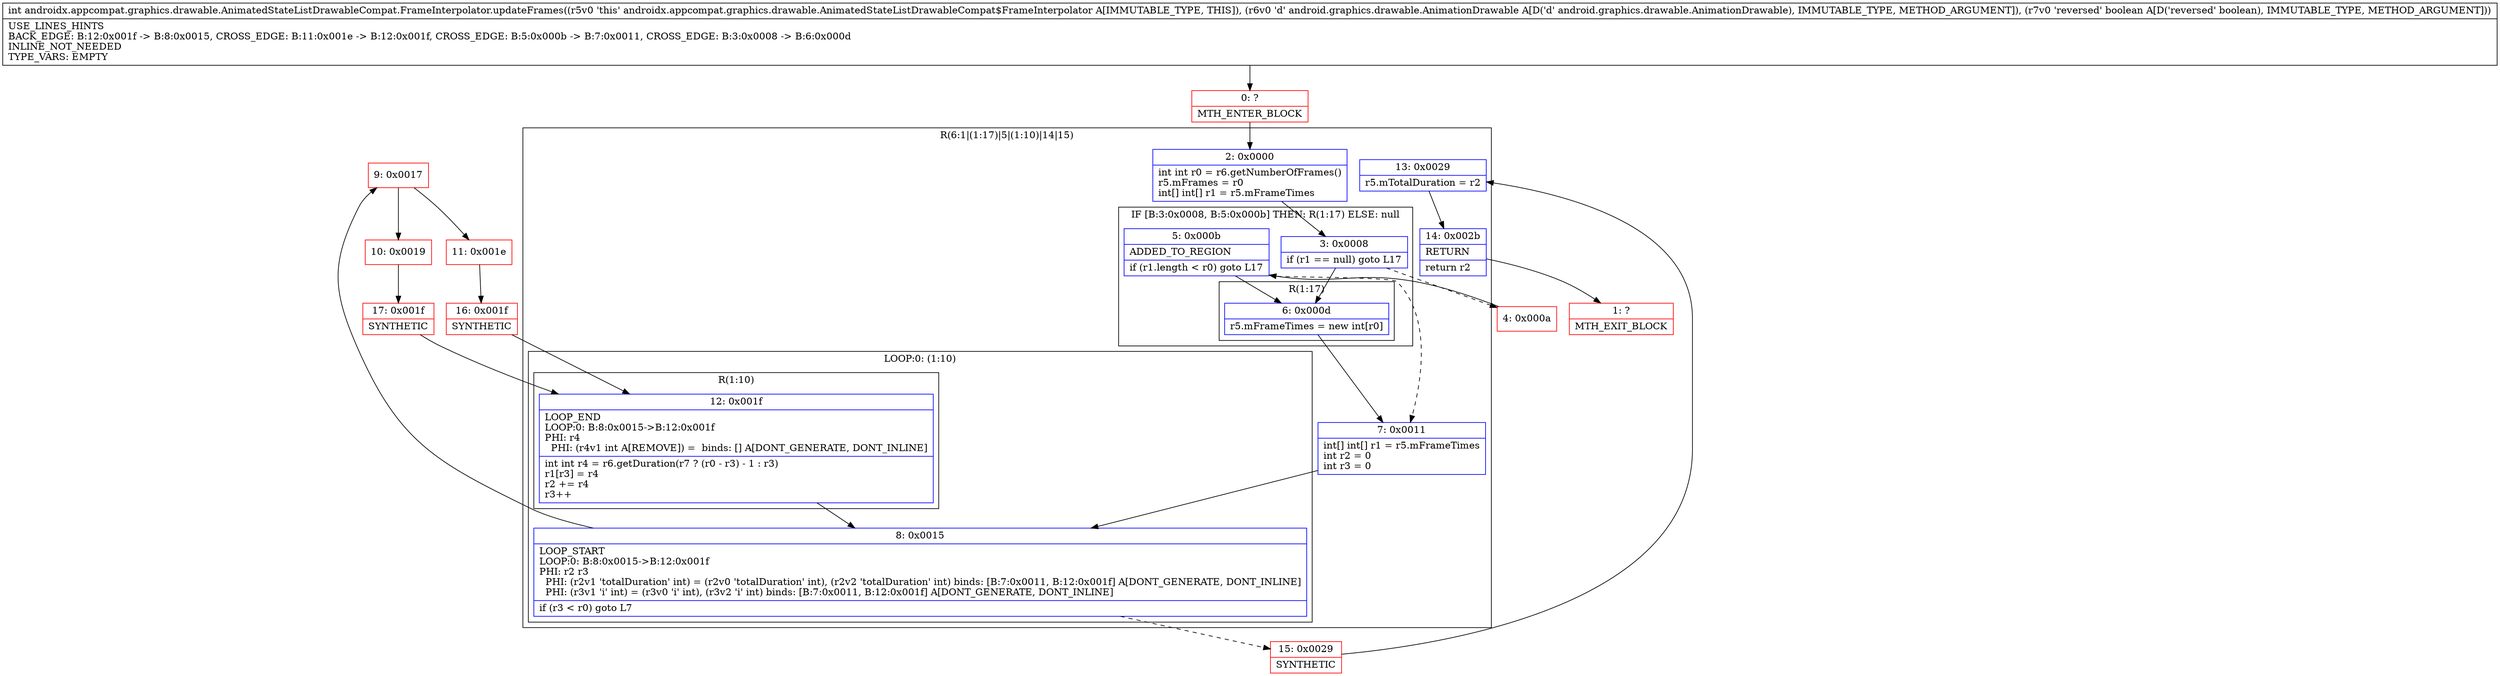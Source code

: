 digraph "CFG forandroidx.appcompat.graphics.drawable.AnimatedStateListDrawableCompat.FrameInterpolator.updateFrames(Landroid\/graphics\/drawable\/AnimationDrawable;Z)I" {
subgraph cluster_Region_1971055790 {
label = "R(6:1|(1:17)|5|(1:10)|14|15)";
node [shape=record,color=blue];
Node_2 [shape=record,label="{2\:\ 0x0000|int int r0 = r6.getNumberOfFrames()\lr5.mFrames = r0\lint[] int[] r1 = r5.mFrameTimes\l}"];
subgraph cluster_IfRegion_1446076657 {
label = "IF [B:3:0x0008, B:5:0x000b] THEN: R(1:17) ELSE: null";
node [shape=record,color=blue];
Node_3 [shape=record,label="{3\:\ 0x0008|if (r1 == null) goto L17\l}"];
Node_5 [shape=record,label="{5\:\ 0x000b|ADDED_TO_REGION\l|if (r1.length \< r0) goto L17\l}"];
subgraph cluster_Region_672747971 {
label = "R(1:17)";
node [shape=record,color=blue];
Node_6 [shape=record,label="{6\:\ 0x000d|r5.mFrameTimes = new int[r0]\l}"];
}
}
Node_7 [shape=record,label="{7\:\ 0x0011|int[] int[] r1 = r5.mFrameTimes\lint r2 = 0\lint r3 = 0\l}"];
subgraph cluster_LoopRegion_1374954991 {
label = "LOOP:0: (1:10)";
node [shape=record,color=blue];
Node_8 [shape=record,label="{8\:\ 0x0015|LOOP_START\lLOOP:0: B:8:0x0015\-\>B:12:0x001f\lPHI: r2 r3 \l  PHI: (r2v1 'totalDuration' int) = (r2v0 'totalDuration' int), (r2v2 'totalDuration' int) binds: [B:7:0x0011, B:12:0x001f] A[DONT_GENERATE, DONT_INLINE]\l  PHI: (r3v1 'i' int) = (r3v0 'i' int), (r3v2 'i' int) binds: [B:7:0x0011, B:12:0x001f] A[DONT_GENERATE, DONT_INLINE]\l|if (r3 \< r0) goto L7\l}"];
subgraph cluster_Region_2067840483 {
label = "R(1:10)";
node [shape=record,color=blue];
Node_12 [shape=record,label="{12\:\ 0x001f|LOOP_END\lLOOP:0: B:8:0x0015\-\>B:12:0x001f\lPHI: r4 \l  PHI: (r4v1 int A[REMOVE]) =  binds: [] A[DONT_GENERATE, DONT_INLINE]\l|int int r4 = r6.getDuration(r7 ? (r0 \- r3) \- 1 : r3)\lr1[r3] = r4\lr2 += r4\lr3++\l}"];
}
}
Node_13 [shape=record,label="{13\:\ 0x0029|r5.mTotalDuration = r2\l}"];
Node_14 [shape=record,label="{14\:\ 0x002b|RETURN\l|return r2\l}"];
}
Node_0 [shape=record,color=red,label="{0\:\ ?|MTH_ENTER_BLOCK\l}"];
Node_4 [shape=record,color=red,label="{4\:\ 0x000a}"];
Node_9 [shape=record,color=red,label="{9\:\ 0x0017}"];
Node_10 [shape=record,color=red,label="{10\:\ 0x0019}"];
Node_17 [shape=record,color=red,label="{17\:\ 0x001f|SYNTHETIC\l}"];
Node_11 [shape=record,color=red,label="{11\:\ 0x001e}"];
Node_16 [shape=record,color=red,label="{16\:\ 0x001f|SYNTHETIC\l}"];
Node_15 [shape=record,color=red,label="{15\:\ 0x0029|SYNTHETIC\l}"];
Node_1 [shape=record,color=red,label="{1\:\ ?|MTH_EXIT_BLOCK\l}"];
MethodNode[shape=record,label="{int androidx.appcompat.graphics.drawable.AnimatedStateListDrawableCompat.FrameInterpolator.updateFrames((r5v0 'this' androidx.appcompat.graphics.drawable.AnimatedStateListDrawableCompat$FrameInterpolator A[IMMUTABLE_TYPE, THIS]), (r6v0 'd' android.graphics.drawable.AnimationDrawable A[D('d' android.graphics.drawable.AnimationDrawable), IMMUTABLE_TYPE, METHOD_ARGUMENT]), (r7v0 'reversed' boolean A[D('reversed' boolean), IMMUTABLE_TYPE, METHOD_ARGUMENT]))  | USE_LINES_HINTS\lBACK_EDGE: B:12:0x001f \-\> B:8:0x0015, CROSS_EDGE: B:11:0x001e \-\> B:12:0x001f, CROSS_EDGE: B:5:0x000b \-\> B:7:0x0011, CROSS_EDGE: B:3:0x0008 \-\> B:6:0x000d\lINLINE_NOT_NEEDED\lTYPE_VARS: EMPTY\l}"];
MethodNode -> Node_0;Node_2 -> Node_3;
Node_3 -> Node_4[style=dashed];
Node_3 -> Node_6;
Node_5 -> Node_6;
Node_5 -> Node_7[style=dashed];
Node_6 -> Node_7;
Node_7 -> Node_8;
Node_8 -> Node_9;
Node_8 -> Node_15[style=dashed];
Node_12 -> Node_8;
Node_13 -> Node_14;
Node_14 -> Node_1;
Node_0 -> Node_2;
Node_4 -> Node_5;
Node_9 -> Node_10;
Node_9 -> Node_11;
Node_10 -> Node_17;
Node_17 -> Node_12;
Node_11 -> Node_16;
Node_16 -> Node_12;
Node_15 -> Node_13;
}

